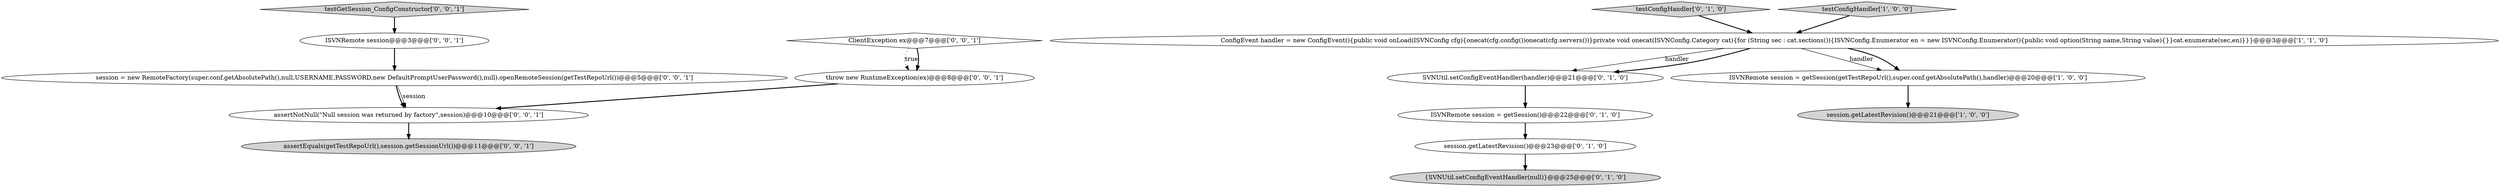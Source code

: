 digraph {
12 [style = filled, label = "throw new RuntimeException(ex)@@@8@@@['0', '0', '1']", fillcolor = white, shape = ellipse image = "AAA0AAABBB3BBB"];
1 [style = filled, label = "session.getLatestRevision()@@@21@@@['1', '0', '0']", fillcolor = lightgray, shape = ellipse image = "AAA0AAABBB1BBB"];
3 [style = filled, label = "ConfigEvent handler = new ConfigEvent(){public void onLoad(ISVNConfig cfg){onecat(cfg.config())onecat(cfg.servers())}private void onecat(ISVNConfig.Category cat){for (String sec : cat.sections()){ISVNConfig.Enumerator en = new ISVNConfig.Enumerator(){public void option(String name,String value){}}cat.enumerate(sec,en)}}}@@@3@@@['1', '1', '0']", fillcolor = white, shape = ellipse image = "AAA0AAABBB1BBB"];
5 [style = filled, label = "session.getLatestRevision()@@@23@@@['0', '1', '0']", fillcolor = white, shape = ellipse image = "AAA0AAABBB2BBB"];
4 [style = filled, label = "testConfigHandler['0', '1', '0']", fillcolor = lightgray, shape = diamond image = "AAA0AAABBB2BBB"];
7 [style = filled, label = "ISVNRemote session = getSession()@@@22@@@['0', '1', '0']", fillcolor = white, shape = ellipse image = "AAA1AAABBB2BBB"];
10 [style = filled, label = "ClientException ex@@@7@@@['0', '0', '1']", fillcolor = white, shape = diamond image = "AAA0AAABBB3BBB"];
11 [style = filled, label = "assertNotNull(\"Null session was returned by factory\",session)@@@10@@@['0', '0', '1']", fillcolor = white, shape = ellipse image = "AAA0AAABBB3BBB"];
2 [style = filled, label = "testConfigHandler['1', '0', '0']", fillcolor = lightgray, shape = diamond image = "AAA0AAABBB1BBB"];
13 [style = filled, label = "testGetSession_ConfigConstructor['0', '0', '1']", fillcolor = lightgray, shape = diamond image = "AAA0AAABBB3BBB"];
6 [style = filled, label = "{SVNUtil.setConfigEventHandler(null)}@@@25@@@['0', '1', '0']", fillcolor = lightgray, shape = ellipse image = "AAA1AAABBB2BBB"];
14 [style = filled, label = "ISVNRemote session@@@3@@@['0', '0', '1']", fillcolor = white, shape = ellipse image = "AAA0AAABBB3BBB"];
15 [style = filled, label = "assertEquals(getTestRepoUrl(),session.getSessionUrl())@@@11@@@['0', '0', '1']", fillcolor = lightgray, shape = ellipse image = "AAA0AAABBB3BBB"];
9 [style = filled, label = "session = new RemoteFactory(super.conf.getAbsolutePath(),null,USERNAME,PASSWORD,new DefaultPromptUserPassword(),null).openRemoteSession(getTestRepoUrl())@@@5@@@['0', '0', '1']", fillcolor = white, shape = ellipse image = "AAA0AAABBB3BBB"];
8 [style = filled, label = "SVNUtil.setConfigEventHandler(handler)@@@21@@@['0', '1', '0']", fillcolor = white, shape = ellipse image = "AAA1AAABBB2BBB"];
0 [style = filled, label = "ISVNRemote session = getSession(getTestRepoUrl(),super.conf.getAbsolutePath(),handler)@@@20@@@['1', '0', '0']", fillcolor = white, shape = ellipse image = "AAA0AAABBB1BBB"];
7->5 [style = bold, label=""];
8->7 [style = bold, label=""];
3->0 [style = solid, label="handler"];
3->8 [style = solid, label="handler"];
12->11 [style = bold, label=""];
14->9 [style = bold, label=""];
13->14 [style = bold, label=""];
9->11 [style = bold, label=""];
11->15 [style = bold, label=""];
3->0 [style = bold, label=""];
4->3 [style = bold, label=""];
9->11 [style = solid, label="session"];
10->12 [style = dotted, label="true"];
0->1 [style = bold, label=""];
5->6 [style = bold, label=""];
3->8 [style = bold, label=""];
2->3 [style = bold, label=""];
10->12 [style = bold, label=""];
}
